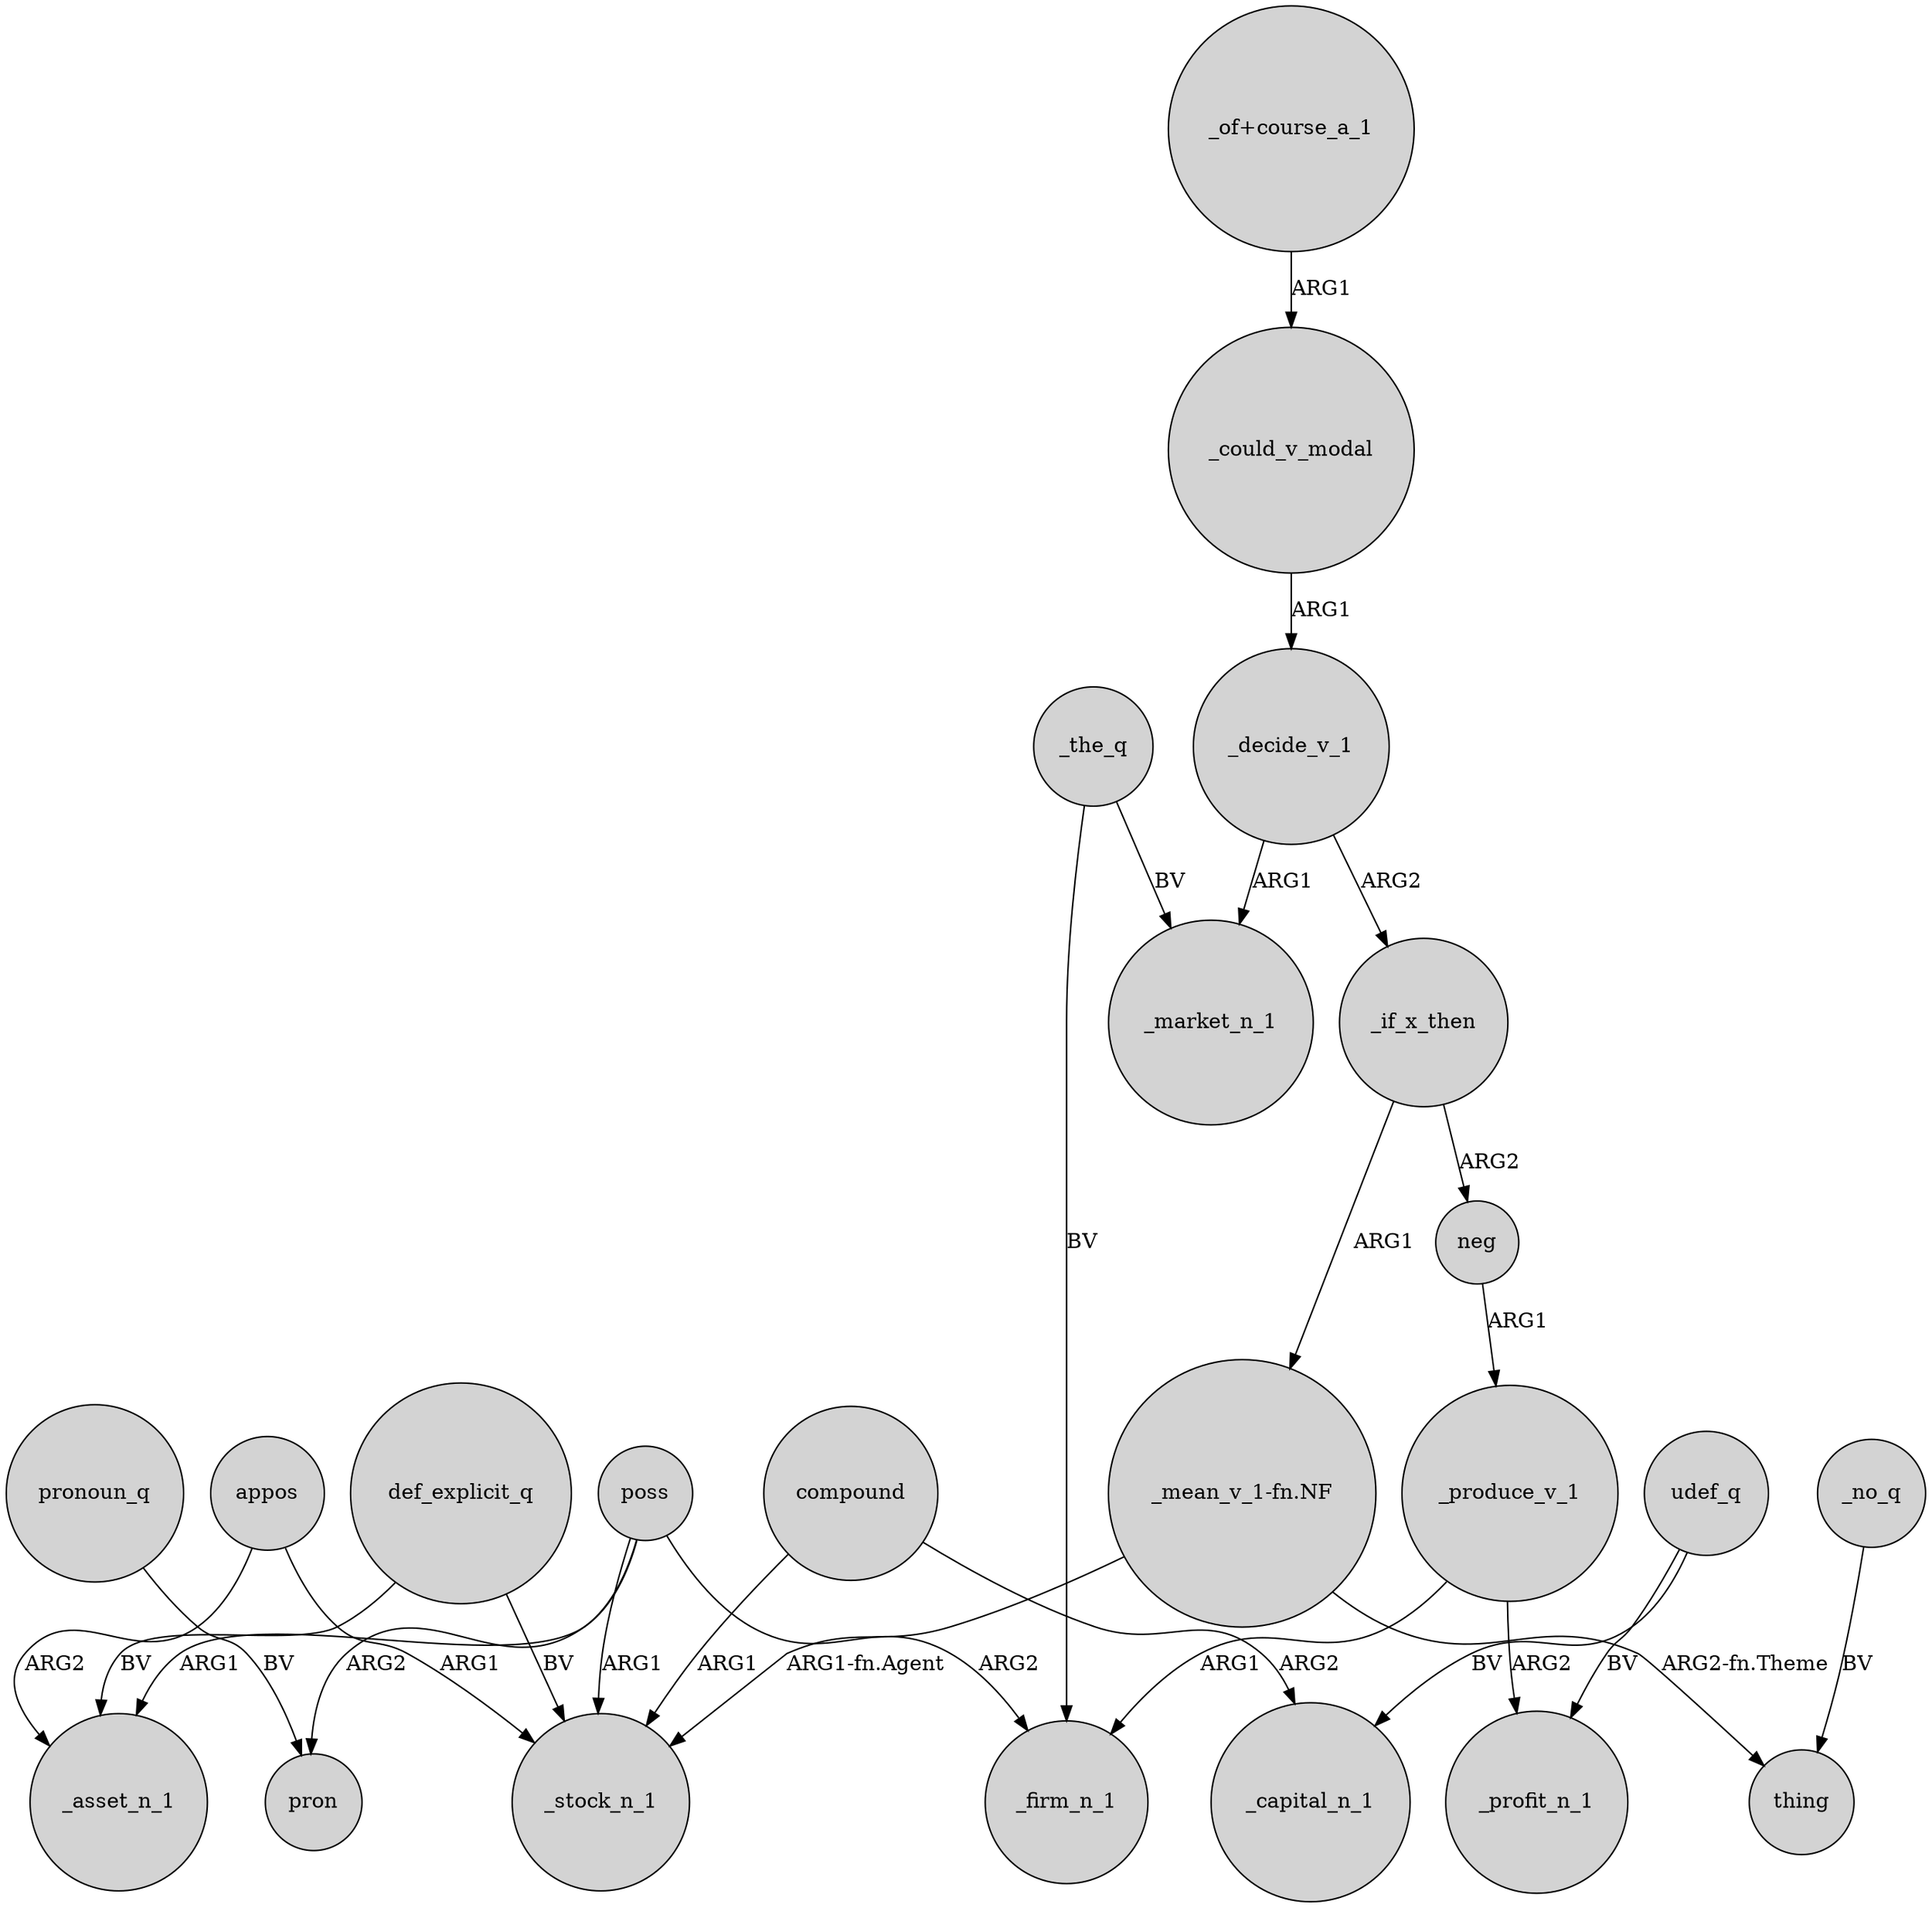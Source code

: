 digraph {
	node [shape=circle style=filled]
	neg -> _produce_v_1 [label=ARG1]
	def_explicit_q -> _asset_n_1 [label=BV]
	compound -> _capital_n_1 [label=ARG2]
	appos -> _asset_n_1 [label=ARG2]
	_decide_v_1 -> _if_x_then [label=ARG2]
	poss -> pron [label=ARG2]
	poss -> _stock_n_1 [label=ARG1]
	compound -> _stock_n_1 [label=ARG1]
	def_explicit_q -> _stock_n_1 [label=BV]
	_decide_v_1 -> _market_n_1 [label=ARG1]
	_if_x_then -> "_mean_v_1-fn.NF" [label=ARG1]
	_if_x_then -> neg [label=ARG2]
	pronoun_q -> pron [label=BV]
	"_of+course_a_1" -> _could_v_modal [label=ARG1]
	_no_q -> thing [label=BV]
	poss -> _firm_n_1 [label=ARG2]
	_the_q -> _firm_n_1 [label=BV]
	"_mean_v_1-fn.NF" -> _stock_n_1 [label="ARG1-fn.Agent"]
	"_mean_v_1-fn.NF" -> thing [label="ARG2-fn.Theme"]
	_produce_v_1 -> _firm_n_1 [label=ARG1]
	poss -> _asset_n_1 [label=ARG1]
	udef_q -> _profit_n_1 [label=BV]
	_the_q -> _market_n_1 [label=BV]
	_produce_v_1 -> _profit_n_1 [label=ARG2]
	udef_q -> _capital_n_1 [label=BV]
	appos -> _stock_n_1 [label=ARG1]
	_could_v_modal -> _decide_v_1 [label=ARG1]
}
